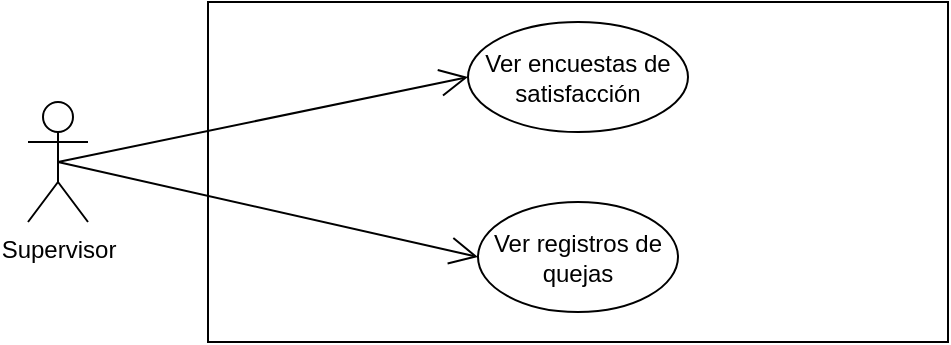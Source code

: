 <mxfile version="25.0.3">
  <diagram name="Página-1" id="LGRP8BfWBM2uZs7Yqd3Y">
    <mxGraphModel dx="913" dy="454" grid="1" gridSize="10" guides="1" tooltips="1" connect="1" arrows="1" fold="1" page="1" pageScale="1" pageWidth="827" pageHeight="1169" math="0" shadow="0">
      <root>
        <mxCell id="0" />
        <mxCell id="1" parent="0" />
        <mxCell id="5ZGSNatJ9MMfOzqPutfi-1" value="Supervisor" style="shape=umlActor;verticalLabelPosition=bottom;verticalAlign=top;html=1;" parent="1" vertex="1">
          <mxGeometry x="50" y="150" width="30" height="60" as="geometry" />
        </mxCell>
        <mxCell id="5ZGSNatJ9MMfOzqPutfi-3" value="" style="html=1;whiteSpace=wrap;" parent="1" vertex="1">
          <mxGeometry x="140" y="100" width="370" height="170" as="geometry" />
        </mxCell>
        <mxCell id="5ZGSNatJ9MMfOzqPutfi-4" value="Ver encuestas de satisfacción" style="ellipse;whiteSpace=wrap;html=1;" parent="1" vertex="1">
          <mxGeometry x="270" y="110" width="110" height="55" as="geometry" />
        </mxCell>
        <mxCell id="5ZGSNatJ9MMfOzqPutfi-5" value="" style="endArrow=open;endFill=1;endSize=12;html=1;rounded=0;exitX=0.5;exitY=0.5;exitDx=0;exitDy=0;exitPerimeter=0;entryX=0;entryY=0.5;entryDx=0;entryDy=0;" parent="1" source="5ZGSNatJ9MMfOzqPutfi-1" target="5ZGSNatJ9MMfOzqPutfi-4" edge="1">
          <mxGeometry width="160" relative="1" as="geometry">
            <mxPoint x="270" y="280" as="sourcePoint" />
            <mxPoint x="430" y="280" as="targetPoint" />
          </mxGeometry>
        </mxCell>
        <mxCell id="5ZGSNatJ9MMfOzqPutfi-6" value="Ver registros de quejas" style="ellipse;whiteSpace=wrap;html=1;" parent="1" vertex="1">
          <mxGeometry x="275" y="200" width="100" height="55" as="geometry" />
        </mxCell>
        <mxCell id="lqh9G04kxDCPN8h-z59w-1" value="" style="endArrow=open;endFill=1;endSize=12;html=1;rounded=0;exitX=0.5;exitY=0.5;exitDx=0;exitDy=0;exitPerimeter=0;entryX=0;entryY=0.5;entryDx=0;entryDy=0;" edge="1" parent="1" source="5ZGSNatJ9MMfOzqPutfi-1" target="5ZGSNatJ9MMfOzqPutfi-6">
          <mxGeometry width="160" relative="1" as="geometry">
            <mxPoint x="75" y="190" as="sourcePoint" />
            <mxPoint x="280" y="148" as="targetPoint" />
          </mxGeometry>
        </mxCell>
      </root>
    </mxGraphModel>
  </diagram>
</mxfile>
